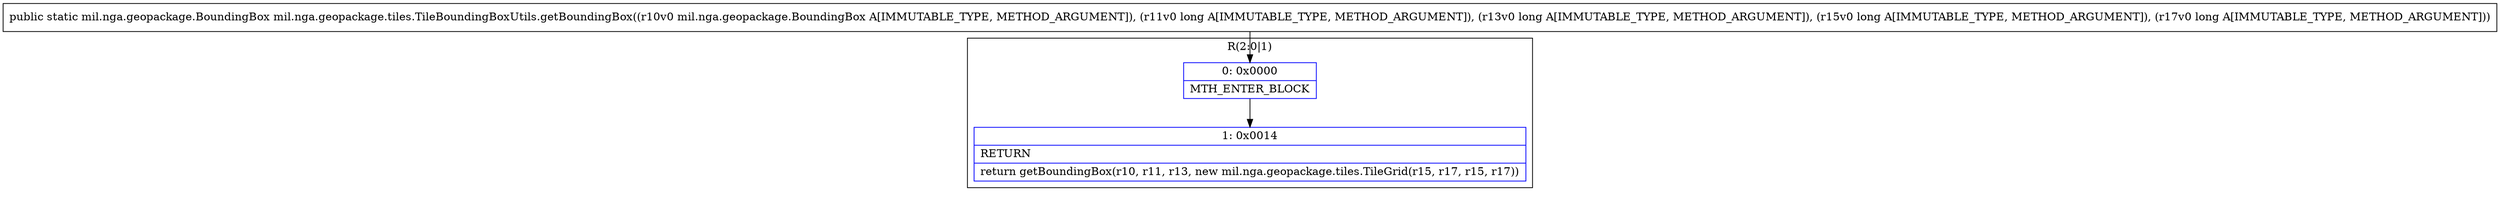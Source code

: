 digraph "CFG formil.nga.geopackage.tiles.TileBoundingBoxUtils.getBoundingBox(Lmil\/nga\/geopackage\/BoundingBox;JJJJ)Lmil\/nga\/geopackage\/BoundingBox;" {
subgraph cluster_Region_353754158 {
label = "R(2:0|1)";
node [shape=record,color=blue];
Node_0 [shape=record,label="{0\:\ 0x0000|MTH_ENTER_BLOCK\l}"];
Node_1 [shape=record,label="{1\:\ 0x0014|RETURN\l|return getBoundingBox(r10, r11, r13, new mil.nga.geopackage.tiles.TileGrid(r15, r17, r15, r17))\l}"];
}
MethodNode[shape=record,label="{public static mil.nga.geopackage.BoundingBox mil.nga.geopackage.tiles.TileBoundingBoxUtils.getBoundingBox((r10v0 mil.nga.geopackage.BoundingBox A[IMMUTABLE_TYPE, METHOD_ARGUMENT]), (r11v0 long A[IMMUTABLE_TYPE, METHOD_ARGUMENT]), (r13v0 long A[IMMUTABLE_TYPE, METHOD_ARGUMENT]), (r15v0 long A[IMMUTABLE_TYPE, METHOD_ARGUMENT]), (r17v0 long A[IMMUTABLE_TYPE, METHOD_ARGUMENT])) }"];
MethodNode -> Node_0;
Node_0 -> Node_1;
}

